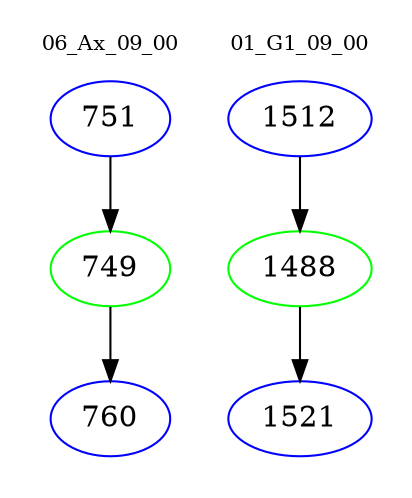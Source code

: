 digraph{
subgraph cluster_0 {
color = white
label = "06_Ax_09_00";
fontsize=10;
T0_751 [label="751", color="blue"]
T0_751 -> T0_749 [color="black"]
T0_749 [label="749", color="green"]
T0_749 -> T0_760 [color="black"]
T0_760 [label="760", color="blue"]
}
subgraph cluster_1 {
color = white
label = "01_G1_09_00";
fontsize=10;
T1_1512 [label="1512", color="blue"]
T1_1512 -> T1_1488 [color="black"]
T1_1488 [label="1488", color="green"]
T1_1488 -> T1_1521 [color="black"]
T1_1521 [label="1521", color="blue"]
}
}
